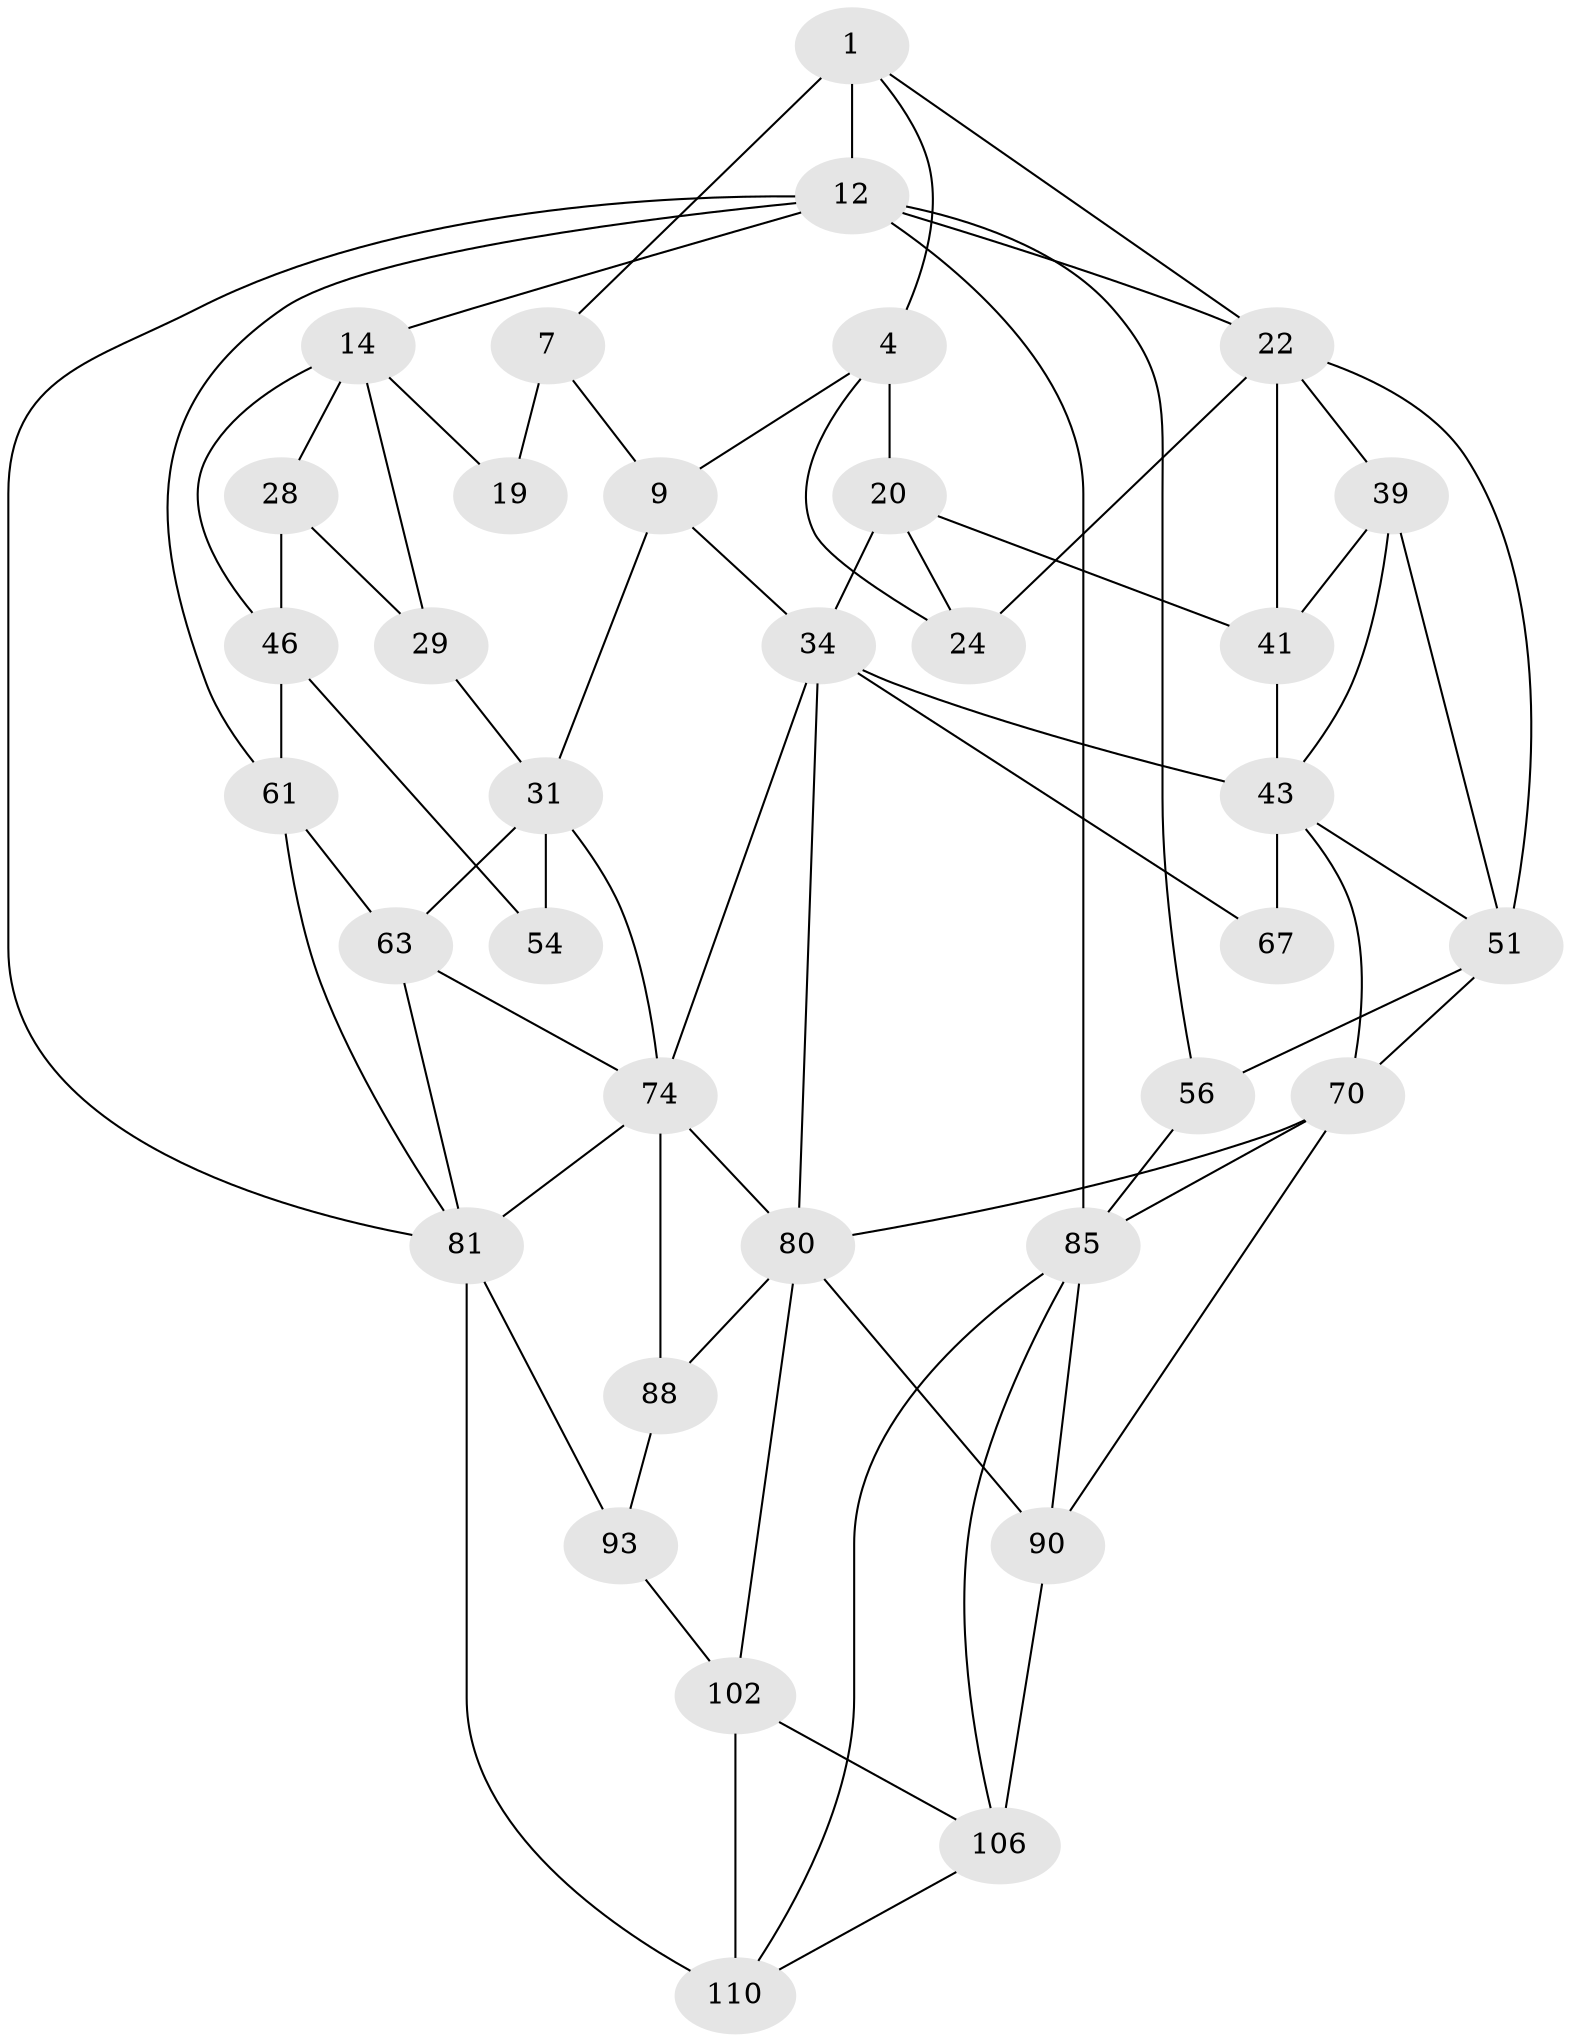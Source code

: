 // original degree distribution, {3: 0.03508771929824561, 4: 0.23684210526315788, 5: 0.47368421052631576, 6: 0.2543859649122807}
// Generated by graph-tools (version 1.1) at 2025/21/03/04/25 18:21:41]
// undirected, 35 vertices, 74 edges
graph export_dot {
graph [start="1"]
  node [color=gray90,style=filled];
  1 [pos="+0.6450548614495037+0",super="+2+6"];
  4 [pos="+0.481593156413776+0.054415911565072805",super="+5+21"];
  7 [pos="+0.712338728118511+0",super="+16+8"];
  9 [pos="+0.6789524797813273+0.36098161578082244",super="+32+10"];
  12 [pos="+1+0",super="+76+13"];
  14 [pos="+0.9625319037339216+0.0791894920979986",super="+17+15"];
  19 [pos="+0.8331958193594561+0.14311861683025323"];
  20 [pos="+0.4782386224931225+0.07892063469150694",super="+25"];
  22 [pos="+0.1967177921145957+0.07028783259481848",super="+36+23"];
  24 [pos="+0.31786950127046587+0.15601380701790393"];
  28 [pos="+1+0.20668195018652116",super="+33"];
  29 [pos="+0.9120423498880957+0.25076090717750277",super="+30"];
  31 [pos="+0.7488716462318011+0.40215695312942495",super="+55"];
  34 [pos="+0.6128046425493114+0.3688432726241052",super="+35+65"];
  39 [pos="+0.18568607161263667+0.33223581089399007",super="+49"];
  41 [pos="+0.34201484112763014+0.31602708218582826",super="+45"];
  43 [pos="+0.39068579455021957+0.37736607172106074",super="+44+57"];
  46 [pos="+1+0.37279985109879016",super="+47+59"];
  51 [pos="+0.17663324990050977+0.487245666207938",super="+52"];
  54 [pos="+0.9058244992007775+0.4294607518333683"];
  56 [pos="+0+0.5211825483128364",super="+73"];
  61 [pos="+1+0.7104916329461562",super="+62"];
  63 [pos="+1+0.6942927660713941",super="+77"];
  67 [pos="+0.41241612245998527+0.6354241363533136"];
  70 [pos="+0.2605776961120737+0.7265959670755849",super="+71+84"];
  74 [pos="+0.7856387147951823+0.6127439923346136",super="+75"];
  80 [pos="+0.5411483506376891+0.7286148288722131",super="+83"];
  81 [pos="+0.8149089206806448+0.7789134166736791",super="+82+98"];
  85 [pos="+0+0.8468588079620999",super="+87+86"];
  88 [pos="+0.6125185384400536+0.8893576049847592"];
  90 [pos="+0.28112468216805675+0.8095210685025729",super="+95+91"];
  93 [pos="+0.7460226032443424+0.8733668112155306",super="+94"];
  102 [pos="+0.6464885459395845+0.9904624151361222",super="+103"];
  106 [pos="+0.3532488807972081+0.9613554093593463",super="+108+107"];
  110 [pos="+0.8688948043294337+1",super="+111"];
  1 -- 4;
  1 -- 22;
  1 -- 12 [weight=2];
  1 -- 7;
  4 -- 9;
  4 -- 20 [weight=2];
  4 -- 24;
  7 -- 19 [weight=2];
  7 -- 9;
  9 -- 31;
  9 -- 34 [weight=2];
  12 -- 61;
  12 -- 22;
  12 -- 56;
  12 -- 14;
  12 -- 81;
  12 -- 85 [weight=2];
  14 -- 19;
  14 -- 28 [weight=2];
  14 -- 29;
  14 -- 46;
  20 -- 24;
  20 -- 41;
  20 -- 34;
  22 -- 39 [weight=2];
  22 -- 24;
  22 -- 41;
  22 -- 51;
  28 -- 46;
  28 -- 29 [weight=2];
  29 -- 31;
  31 -- 74;
  31 -- 63;
  31 -- 54;
  34 -- 67 [weight=2];
  34 -- 43 [weight=2];
  34 -- 80;
  34 -- 74;
  39 -- 41;
  39 -- 43;
  39 -- 51;
  41 -- 43;
  43 -- 51;
  43 -- 67;
  43 -- 70;
  46 -- 54 [weight=2];
  46 -- 61;
  51 -- 56 [weight=2];
  51 -- 70;
  56 -- 85;
  61 -- 63;
  61 -- 81 [weight=2];
  63 -- 81;
  63 -- 74;
  70 -- 90;
  70 -- 85;
  70 -- 80;
  74 -- 80;
  74 -- 81;
  74 -- 88;
  80 -- 102;
  80 -- 88;
  80 -- 90;
  81 -- 93 [weight=2];
  81 -- 110 [weight=2];
  85 -- 90;
  85 -- 106;
  85 -- 110;
  88 -- 93;
  90 -- 106 [weight=3];
  93 -- 102;
  102 -- 106;
  102 -- 110;
  106 -- 110;
}
